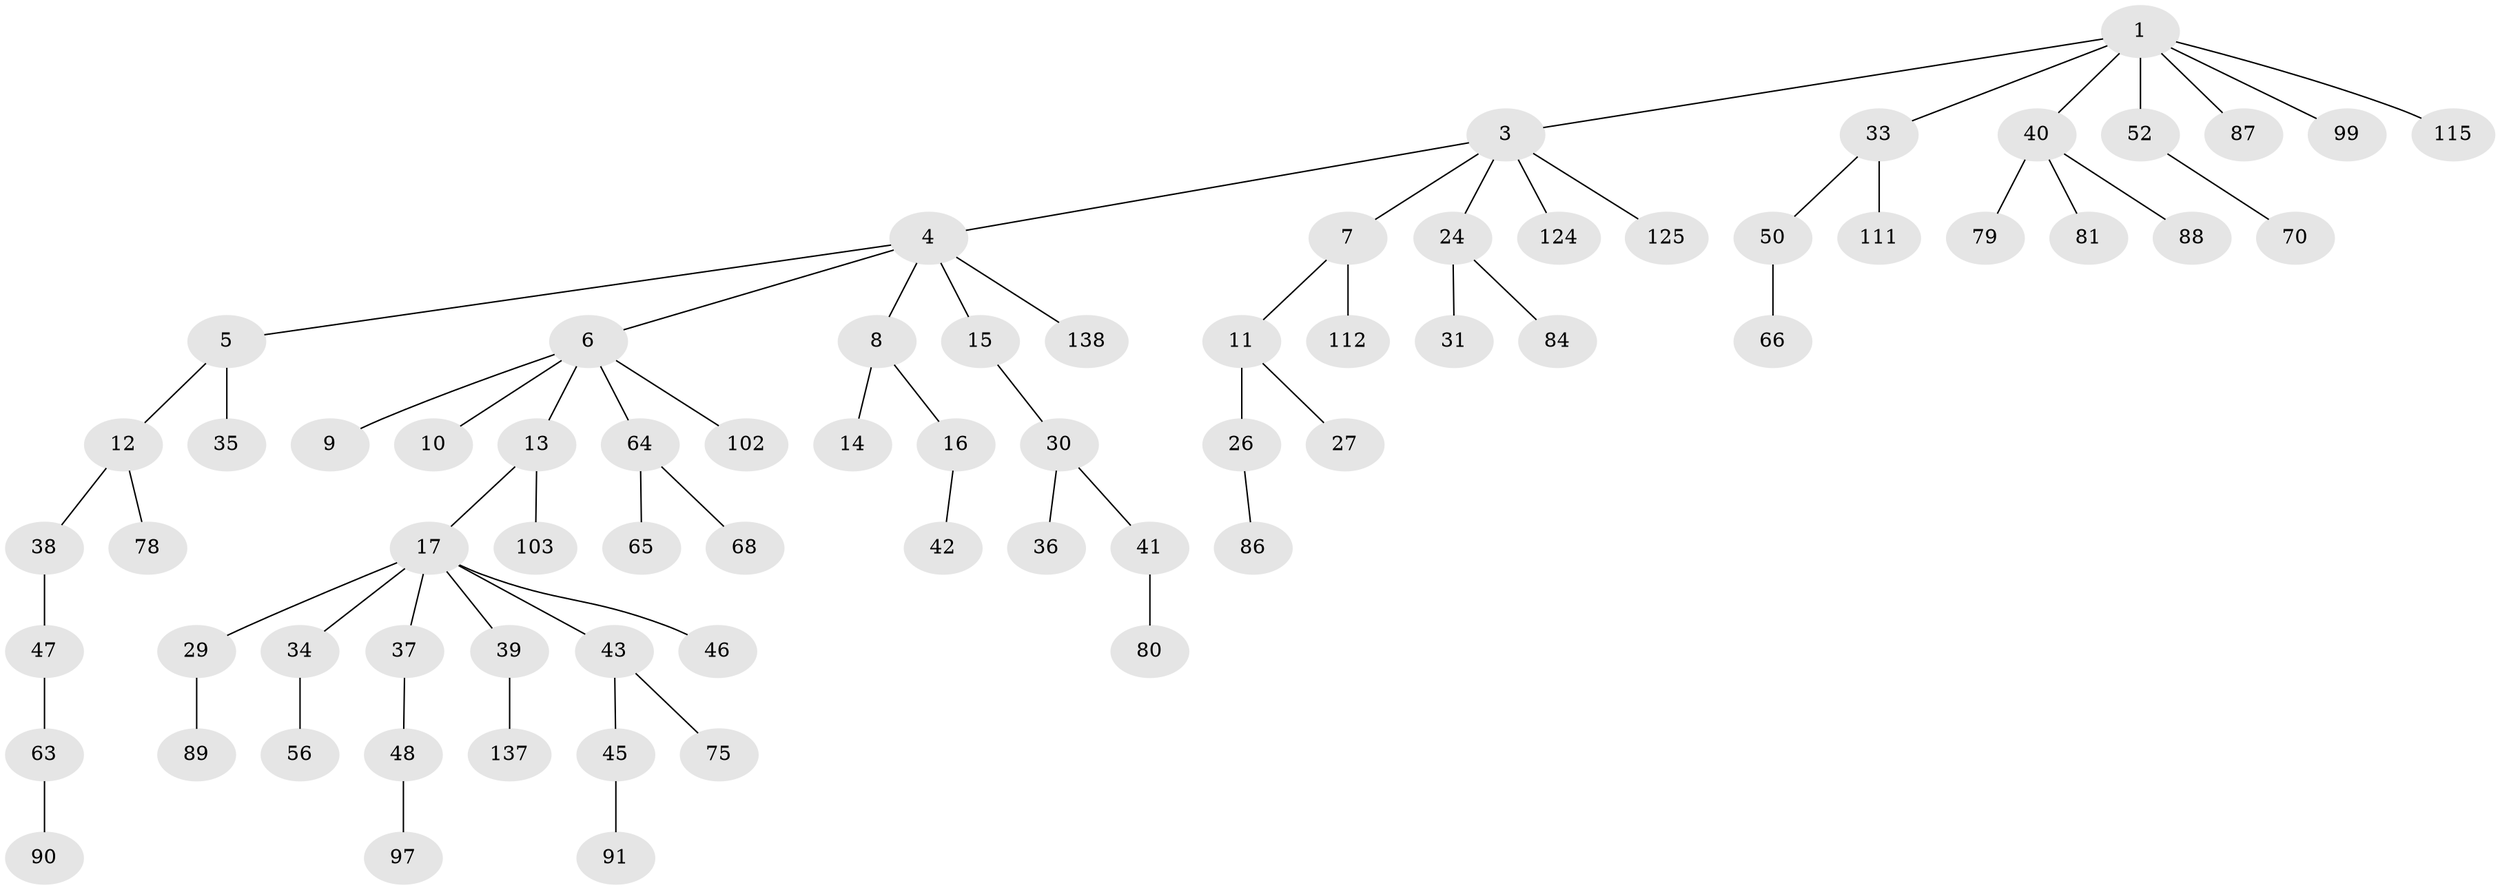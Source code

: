 // original degree distribution, {5: 0.02158273381294964, 6: 0.02877697841726619, 3: 0.15827338129496402, 1: 0.5179856115107914, 4: 0.05755395683453238, 9: 0.007194244604316547, 2: 0.20863309352517986}
// Generated by graph-tools (version 1.1) at 2025/15/03/09/25 04:15:40]
// undirected, 69 vertices, 68 edges
graph export_dot {
graph [start="1"]
  node [color=gray90,style=filled];
  1 [super="+2+32"];
  3;
  4;
  5;
  6;
  7;
  8;
  9;
  10;
  11;
  12 [super="+44"];
  13;
  14;
  15 [super="+105+119"];
  16 [super="+139+72+67+18"];
  17 [super="+121+109+51+20+23+19"];
  24 [super="+28"];
  26 [super="+117+58"];
  27;
  29;
  30;
  31 [super="+134"];
  33;
  34;
  35 [super="+62+54"];
  36 [super="+71"];
  37 [super="+120+73"];
  38 [super="+110"];
  39;
  40 [super="+55"];
  41;
  42 [super="+100+49"];
  43;
  45 [super="+53"];
  46;
  47;
  48;
  50 [super="+74"];
  52 [super="+61+118"];
  56 [super="+106"];
  63 [super="+77"];
  64;
  65 [super="+85+116+107"];
  66;
  68 [super="+122"];
  70 [super="+133"];
  75;
  78;
  79 [super="+108"];
  80;
  81 [super="+114"];
  84;
  86;
  87;
  88;
  89;
  90;
  91;
  97;
  99;
  102;
  103;
  111;
  112;
  115;
  124 [super="+130"];
  125;
  137;
  138;
  1 -- 3;
  1 -- 33;
  1 -- 115;
  1 -- 99;
  1 -- 52;
  1 -- 87;
  1 -- 40;
  3 -- 4;
  3 -- 7;
  3 -- 24;
  3 -- 124;
  3 -- 125;
  4 -- 5;
  4 -- 6;
  4 -- 8;
  4 -- 15;
  4 -- 138;
  5 -- 12;
  5 -- 35;
  6 -- 9;
  6 -- 10;
  6 -- 13;
  6 -- 64;
  6 -- 102;
  7 -- 11;
  7 -- 112;
  8 -- 14;
  8 -- 16;
  11 -- 26;
  11 -- 27;
  12 -- 38;
  12 -- 78;
  13 -- 17;
  13 -- 103;
  15 -- 30;
  16 -- 42;
  17 -- 29;
  17 -- 46;
  17 -- 34;
  17 -- 43;
  17 -- 37;
  17 -- 39;
  24 -- 84;
  24 -- 31;
  26 -- 86;
  29 -- 89;
  30 -- 36;
  30 -- 41;
  33 -- 50;
  33 -- 111;
  34 -- 56;
  37 -- 48;
  38 -- 47;
  39 -- 137;
  40 -- 88;
  40 -- 81;
  40 -- 79;
  41 -- 80;
  43 -- 45;
  43 -- 75;
  45 -- 91;
  47 -- 63;
  48 -- 97;
  50 -- 66;
  52 -- 70;
  63 -- 90;
  64 -- 65;
  64 -- 68;
}
